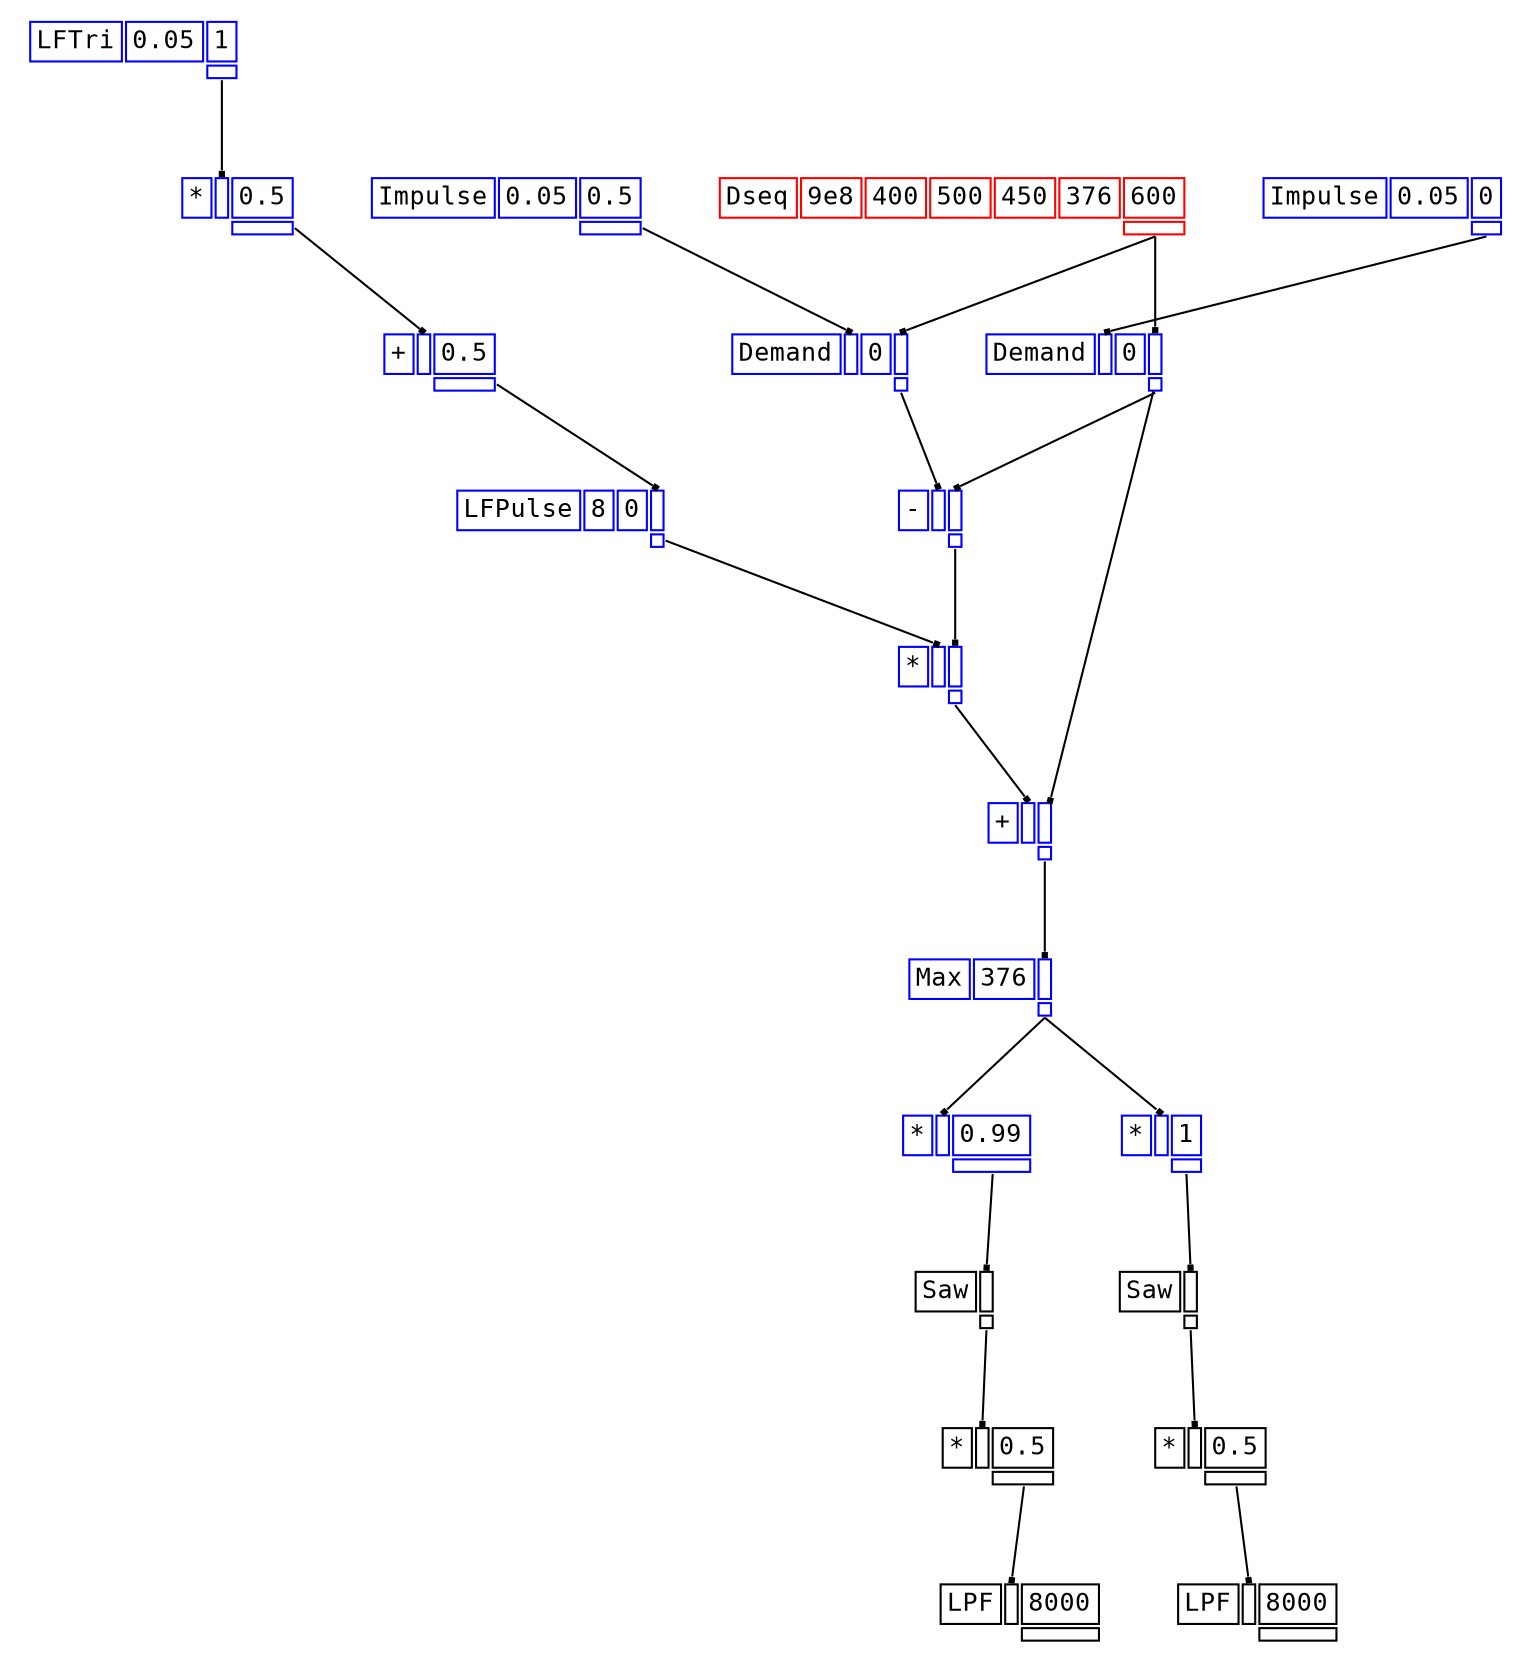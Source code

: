 digraph Anonymous {
graph [splines=false];
node [fontsize=12,fontname="Courier"];
edge [arrowhead=box,arrowsize=0.25];
u_5[shape="plaintext",color="blue",label=<<TABLE BORDER="0" CELLBORDER="1"><TR><TD>LFTri</TD><TD ID="u_5:K_0">0.05</TD><TD ID="u_5:K_1">1</TD></TR><TR><TD BORDER="0"></TD><TD BORDER="0"></TD><TD PORT="o_0" ID="u_5:o_0"></TD></TR></TABLE>>];
u_7[shape="plaintext",color="blue",label=<<TABLE BORDER="0" CELLBORDER="1"><TR><TD>*</TD><TD PORT="i_0" ID="u_7:i_0"></TD><TD ID="u_7:K_1">0.5</TD></TR><TR><TD BORDER="0"></TD><TD BORDER="0"></TD><TD PORT="o_0" ID="u_7:o_0"></TD></TR></TABLE>>];
u_8[shape="plaintext",color="blue",label=<<TABLE BORDER="0" CELLBORDER="1"><TR><TD>+</TD><TD PORT="i_0" ID="u_8:i_0"></TD><TD ID="u_8:K_1">0.5</TD></TR><TR><TD BORDER="0"></TD><TD BORDER="0"></TD><TD PORT="o_0" ID="u_8:o_0"></TD></TR></TABLE>>];
u_9[shape="plaintext",color="blue",label=<<TABLE BORDER="0" CELLBORDER="1"><TR><TD>LFPulse</TD><TD ID="u_9:K_0">8</TD><TD ID="u_9:K_1">0</TD><TD PORT="i_2" ID="u_9:i_2"></TD></TR><TR><TD BORDER="0"></TD><TD BORDER="0"></TD><TD BORDER="0"></TD><TD PORT="o_0" ID="u_9:o_0"></TD></TR></TABLE>>];
u_10[shape="plaintext",color="blue",label=<<TABLE BORDER="0" CELLBORDER="1"><TR><TD>Impulse</TD><TD ID="u_10:K_0">0.05</TD><TD ID="u_10:K_1">0.5</TD></TR><TR><TD BORDER="0"></TD><TD BORDER="0"></TD><TD PORT="o_0" ID="u_10:o_0"></TD></TR></TABLE>>];
u_16[shape="plaintext",color="red",label=<<TABLE BORDER="0" CELLBORDER="1"><TR><TD>Dseq</TD><TD ID="u_16:K_0">9e8</TD><TD ID="u_16:K_1">400</TD><TD ID="u_16:K_2">500</TD><TD ID="u_16:K_3">450</TD><TD ID="u_16:K_4">376</TD><TD ID="u_16:K_5">600</TD></TR><TR><TD BORDER="0"></TD><TD BORDER="0"></TD><TD BORDER="0"></TD><TD BORDER="0"></TD><TD BORDER="0"></TD><TD BORDER="0"></TD><TD PORT="o_0" ID="u_16:o_0"></TD></TR></TABLE>>];
u_17[shape="plaintext",color="blue",label=<<TABLE BORDER="0" CELLBORDER="1"><TR><TD>Demand</TD><TD PORT="i_0" ID="u_17:i_0"></TD><TD ID="u_17:K_1">0</TD><TD PORT="i_2" ID="u_17:i_2"></TD></TR><TR><TD BORDER="0"></TD><TD BORDER="0"></TD><TD BORDER="0"></TD><TD PORT="o_0" ID="u_17:o_0"></TD></TR></TABLE>>];
u_18[shape="plaintext",color="blue",label=<<TABLE BORDER="0" CELLBORDER="1"><TR><TD>Impulse</TD><TD ID="u_18:K_0">0.05</TD><TD ID="u_18:K_1">0</TD></TR><TR><TD BORDER="0"></TD><TD BORDER="0"></TD><TD PORT="o_0" ID="u_18:o_0"></TD></TR></TABLE>>];
u_19[shape="plaintext",color="blue",label=<<TABLE BORDER="0" CELLBORDER="1"><TR><TD>Demand</TD><TD PORT="i_0" ID="u_19:i_0"></TD><TD ID="u_19:K_1">0</TD><TD PORT="i_2" ID="u_19:i_2"></TD></TR><TR><TD BORDER="0"></TD><TD BORDER="0"></TD><TD BORDER="0"></TD><TD PORT="o_0" ID="u_19:o_0"></TD></TR></TABLE>>];
u_20[shape="plaintext",color="blue",label=<<TABLE BORDER="0" CELLBORDER="1"><TR><TD>-</TD><TD PORT="i_0" ID="u_20:i_0"></TD><TD PORT="i_1" ID="u_20:i_1"></TD></TR><TR><TD BORDER="0"></TD><TD BORDER="0"></TD><TD PORT="o_0" ID="u_20:o_0"></TD></TR></TABLE>>];
u_21[shape="plaintext",color="blue",label=<<TABLE BORDER="0" CELLBORDER="1"><TR><TD>*</TD><TD PORT="i_0" ID="u_21:i_0"></TD><TD PORT="i_1" ID="u_21:i_1"></TD></TR><TR><TD BORDER="0"></TD><TD BORDER="0"></TD><TD PORT="o_0" ID="u_21:o_0"></TD></TR></TABLE>>];
u_22[shape="plaintext",color="blue",label=<<TABLE BORDER="0" CELLBORDER="1"><TR><TD>+</TD><TD PORT="i_0" ID="u_22:i_0"></TD><TD PORT="i_1" ID="u_22:i_1"></TD></TR><TR><TD BORDER="0"></TD><TD BORDER="0"></TD><TD PORT="o_0" ID="u_22:o_0"></TD></TR></TABLE>>];
u_23[shape="plaintext",color="blue",label=<<TABLE BORDER="0" CELLBORDER="1"><TR><TD>Max</TD><TD ID="u_23:K_0">376</TD><TD PORT="i_1" ID="u_23:i_1"></TD></TR><TR><TD BORDER="0"></TD><TD BORDER="0"></TD><TD PORT="o_0" ID="u_23:o_0"></TD></TR></TABLE>>];
u_25[shape="plaintext",color="blue",label=<<TABLE BORDER="0" CELLBORDER="1"><TR><TD>*</TD><TD PORT="i_0" ID="u_25:i_0"></TD><TD ID="u_25:K_1">0.99</TD></TR><TR><TD BORDER="0"></TD><TD BORDER="0"></TD><TD PORT="o_0" ID="u_25:o_0"></TD></TR></TABLE>>];
u_26[shape="plaintext",color="black",label=<<TABLE BORDER="0" CELLBORDER="1"><TR><TD>Saw</TD><TD PORT="i_0" ID="u_26:i_0"></TD></TR><TR><TD BORDER="0"></TD><TD PORT="o_0" ID="u_26:o_0"></TD></TR></TABLE>>];
u_27[shape="plaintext",color="black",label=<<TABLE BORDER="0" CELLBORDER="1"><TR><TD>*</TD><TD PORT="i_0" ID="u_27:i_0"></TD><TD ID="u_27:K_1">0.5</TD></TR><TR><TD BORDER="0"></TD><TD BORDER="0"></TD><TD PORT="o_0" ID="u_27:o_0"></TD></TR></TABLE>>];
u_29[shape="plaintext",color="black",label=<<TABLE BORDER="0" CELLBORDER="1"><TR><TD>LPF</TD><TD PORT="i_0" ID="u_29:i_0"></TD><TD ID="u_29:K_1">8000</TD></TR><TR><TD BORDER="0"></TD><TD BORDER="0"></TD><TD PORT="o_0" ID="u_29:o_0"></TD></TR></TABLE>>];
u_30[shape="plaintext",color="blue",label=<<TABLE BORDER="0" CELLBORDER="1"><TR><TD>*</TD><TD PORT="i_0" ID="u_30:i_0"></TD><TD ID="u_30:K_1">1</TD></TR><TR><TD BORDER="0"></TD><TD BORDER="0"></TD><TD PORT="o_0" ID="u_30:o_0"></TD></TR></TABLE>>];
u_31[shape="plaintext",color="black",label=<<TABLE BORDER="0" CELLBORDER="1"><TR><TD>Saw</TD><TD PORT="i_0" ID="u_31:i_0"></TD></TR><TR><TD BORDER="0"></TD><TD PORT="o_0" ID="u_31:o_0"></TD></TR></TABLE>>];
u_32[shape="plaintext",color="black",label=<<TABLE BORDER="0" CELLBORDER="1"><TR><TD>*</TD><TD PORT="i_0" ID="u_32:i_0"></TD><TD ID="u_32:K_1">0.5</TD></TR><TR><TD BORDER="0"></TD><TD BORDER="0"></TD><TD PORT="o_0" ID="u_32:o_0"></TD></TR></TABLE>>];
u_33[shape="plaintext",color="black",label=<<TABLE BORDER="0" CELLBORDER="1"><TR><TD>LPF</TD><TD PORT="i_0" ID="u_33:i_0"></TD><TD ID="u_33:K_1">8000</TD></TR><TR><TD BORDER="0"></TD><TD BORDER="0"></TD><TD PORT="o_0" ID="u_33:o_0"></TD></TR></TABLE>>];
u_5:o_0 -> u_7:i_0;
u_7:o_0 -> u_8:i_0;
u_8:o_0 -> u_9:i_2;
u_10:o_0 -> u_17:i_0;
u_16:o_0 -> u_17:i_2;
u_18:o_0 -> u_19:i_0;
u_16:o_0 -> u_19:i_2;
u_17:o_0 -> u_20:i_0;
u_19:o_0 -> u_20:i_1;
u_9:o_0 -> u_21:i_0;
u_20:o_0 -> u_21:i_1;
u_21:o_0 -> u_22:i_0;
u_19:o_0 -> u_22:i_1;
u_22:o_0 -> u_23:i_1;
u_23:o_0 -> u_25:i_0;
u_25:o_0 -> u_26:i_0;
u_26:o_0 -> u_27:i_0;
u_27:o_0 -> u_29:i_0;
u_23:o_0 -> u_30:i_0;
u_30:o_0 -> u_31:i_0;
u_31:o_0 -> u_32:i_0;
u_32:o_0 -> u_33:i_0;
}
